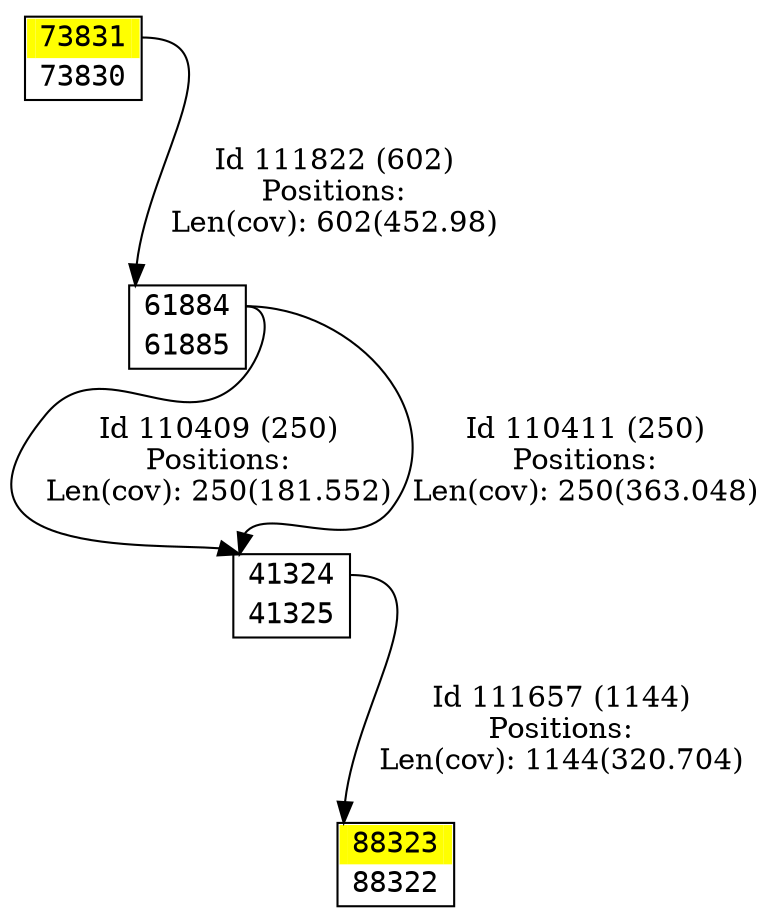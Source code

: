 digraph graph_picture {
node[fontname=<Courier> ,penwidth=<1.8> ,shape=<plaintext> ]
vertex_41324_41325[label=<<TABLE BORDER="1" CELLSPACING="0" >
<TR><TD BORDER="0" PORT = "port_41324_in" color="white" bgcolor="white" ></TD><TD BORDER="0" color="white" bgcolor="white" >41324</TD><TD BORDER="0" PORT = "port_41324_out" color="white" bgcolor="white" ></TD></TR>
<TR><TD BORDER="0" PORT = "port_41325_out" color="white" bgcolor="white" ></TD><TD BORDER="0" color="white" bgcolor="white" >41325</TD><TD BORDER="0" PORT = "port_41325_in" color="white" bgcolor="white" ></TD></TR>
</TABLE>> ,color=<black> ,URL=</vertex/41324.svg> ]
vertex_61884_61885[label=<<TABLE BORDER="1" CELLSPACING="0" >
<TR><TD BORDER="0" PORT = "port_61884_in" color="white" bgcolor="white" ></TD><TD BORDER="0" color="white" bgcolor="white" >61884</TD><TD BORDER="0" PORT = "port_61884_out" color="white" bgcolor="white" ></TD></TR>
<TR><TD BORDER="0" PORT = "port_61885_out" color="white" bgcolor="white" ></TD><TD BORDER="0" color="white" bgcolor="white" >61885</TD><TD BORDER="0" PORT = "port_61885_in" color="white" bgcolor="white" ></TD></TR>
</TABLE>> ,color=<black> ,URL=</vertex/61884.svg> ]
vertex_73830_73831[label=<<TABLE BORDER="1" CELLSPACING="0" >
<TR><TD BORDER="0" PORT = "port_73831_in" color="yellow" bgcolor="yellow" ></TD><TD BORDER="0" color="yellow" bgcolor="yellow" >73831</TD><TD BORDER="0" PORT = "port_73831_out" color="yellow" bgcolor="yellow" ></TD></TR>
<TR><TD BORDER="0" PORT = "port_73830_out" color="white" bgcolor="white" ></TD><TD BORDER="0" color="white" bgcolor="white" >73830</TD><TD BORDER="0" PORT = "port_73830_in" color="white" bgcolor="white" ></TD></TR>
</TABLE>> ,color=<black> ,URL=</vertex/73831.svg> ]
vertex_88322_88323[label=<<TABLE BORDER="1" CELLSPACING="0" >
<TR><TD BORDER="0" PORT = "port_88323_in" color="yellow" bgcolor="yellow" ></TD><TD BORDER="0" color="yellow" bgcolor="yellow" >88323</TD><TD BORDER="0" PORT = "port_88323_out" color="yellow" bgcolor="yellow" ></TD></TR>
<TR><TD BORDER="0" PORT = "port_88322_out" color="white" bgcolor="white" ></TD><TD BORDER="0" color="white" bgcolor="white" >88322</TD><TD BORDER="0" PORT = "port_88322_in" color="white" bgcolor="white" ></TD></TR>
</TABLE>> ,color=<black> ,URL=</vertex/88323.svg> ]
vertex_61884_61885:port_61884_out->vertex_41324_41325:port_41324_in[label="Id 110409 (250)\nPositions:\nLen(cov): 250(181.552)" ,color=<black> ]
vertex_61884_61885:port_61884_out->vertex_41324_41325:port_41324_in[label="Id 110411 (250)\nPositions:\nLen(cov): 250(363.048)" ,color=<black> ]
vertex_41324_41325:port_41324_out->vertex_88322_88323:port_88323_in[label="Id 111657 (1144)\nPositions:\nLen(cov): 1144(320.704)" ,color=<black> ]
vertex_73830_73831:port_73831_out->vertex_61884_61885:port_61884_in[label="Id 111822 (602)\nPositions:\nLen(cov): 602(452.98)" ,color=<black> ]
}
